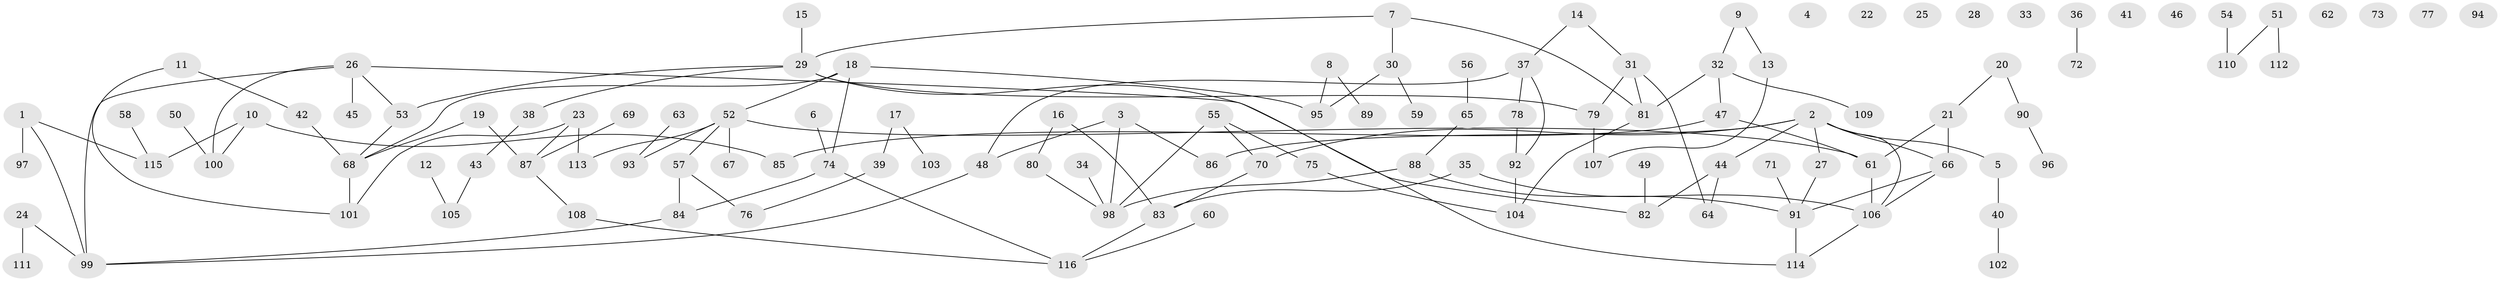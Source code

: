 // coarse degree distribution, {6: 0.043478260869565216, 4: 0.17391304347826086, 8: 0.021739130434782608, 1: 0.2608695652173913, 3: 0.2608695652173913, 7: 0.021739130434782608, 2: 0.17391304347826086, 5: 0.021739130434782608, 10: 0.021739130434782608}
// Generated by graph-tools (version 1.1) at 2025/48/03/04/25 22:48:34]
// undirected, 116 vertices, 131 edges
graph export_dot {
  node [color=gray90,style=filled];
  1;
  2;
  3;
  4;
  5;
  6;
  7;
  8;
  9;
  10;
  11;
  12;
  13;
  14;
  15;
  16;
  17;
  18;
  19;
  20;
  21;
  22;
  23;
  24;
  25;
  26;
  27;
  28;
  29;
  30;
  31;
  32;
  33;
  34;
  35;
  36;
  37;
  38;
  39;
  40;
  41;
  42;
  43;
  44;
  45;
  46;
  47;
  48;
  49;
  50;
  51;
  52;
  53;
  54;
  55;
  56;
  57;
  58;
  59;
  60;
  61;
  62;
  63;
  64;
  65;
  66;
  67;
  68;
  69;
  70;
  71;
  72;
  73;
  74;
  75;
  76;
  77;
  78;
  79;
  80;
  81;
  82;
  83;
  84;
  85;
  86;
  87;
  88;
  89;
  90;
  91;
  92;
  93;
  94;
  95;
  96;
  97;
  98;
  99;
  100;
  101;
  102;
  103;
  104;
  105;
  106;
  107;
  108;
  109;
  110;
  111;
  112;
  113;
  114;
  115;
  116;
  1 -- 97;
  1 -- 99;
  1 -- 115;
  2 -- 5;
  2 -- 27;
  2 -- 44;
  2 -- 66;
  2 -- 70;
  2 -- 86;
  2 -- 106;
  3 -- 48;
  3 -- 86;
  3 -- 98;
  5 -- 40;
  6 -- 74;
  7 -- 29;
  7 -- 30;
  7 -- 81;
  8 -- 89;
  8 -- 95;
  9 -- 13;
  9 -- 32;
  10 -- 85;
  10 -- 100;
  10 -- 115;
  11 -- 42;
  11 -- 101;
  12 -- 105;
  13 -- 107;
  14 -- 31;
  14 -- 37;
  15 -- 29;
  16 -- 80;
  16 -- 83;
  17 -- 39;
  17 -- 103;
  18 -- 52;
  18 -- 68;
  18 -- 74;
  18 -- 95;
  19 -- 68;
  19 -- 87;
  20 -- 21;
  20 -- 90;
  21 -- 61;
  21 -- 66;
  23 -- 87;
  23 -- 101;
  23 -- 113;
  24 -- 99;
  24 -- 111;
  26 -- 45;
  26 -- 53;
  26 -- 82;
  26 -- 99;
  26 -- 100;
  27 -- 91;
  29 -- 38;
  29 -- 53;
  29 -- 79;
  29 -- 114;
  30 -- 59;
  30 -- 95;
  31 -- 64;
  31 -- 79;
  31 -- 81;
  32 -- 47;
  32 -- 81;
  32 -- 109;
  34 -- 98;
  35 -- 83;
  35 -- 106;
  36 -- 72;
  37 -- 48;
  37 -- 78;
  37 -- 92;
  38 -- 43;
  39 -- 76;
  40 -- 102;
  42 -- 68;
  43 -- 105;
  44 -- 64;
  44 -- 82;
  47 -- 61;
  47 -- 85;
  48 -- 99;
  49 -- 82;
  50 -- 100;
  51 -- 110;
  51 -- 112;
  52 -- 57;
  52 -- 61;
  52 -- 67;
  52 -- 93;
  52 -- 113;
  53 -- 68;
  54 -- 110;
  55 -- 70;
  55 -- 75;
  55 -- 98;
  56 -- 65;
  57 -- 76;
  57 -- 84;
  58 -- 115;
  60 -- 116;
  61 -- 106;
  63 -- 93;
  65 -- 88;
  66 -- 91;
  66 -- 106;
  68 -- 101;
  69 -- 87;
  70 -- 83;
  71 -- 91;
  74 -- 84;
  74 -- 116;
  75 -- 104;
  78 -- 92;
  79 -- 107;
  80 -- 98;
  81 -- 104;
  83 -- 116;
  84 -- 99;
  87 -- 108;
  88 -- 91;
  88 -- 98;
  90 -- 96;
  91 -- 114;
  92 -- 104;
  106 -- 114;
  108 -- 116;
}
